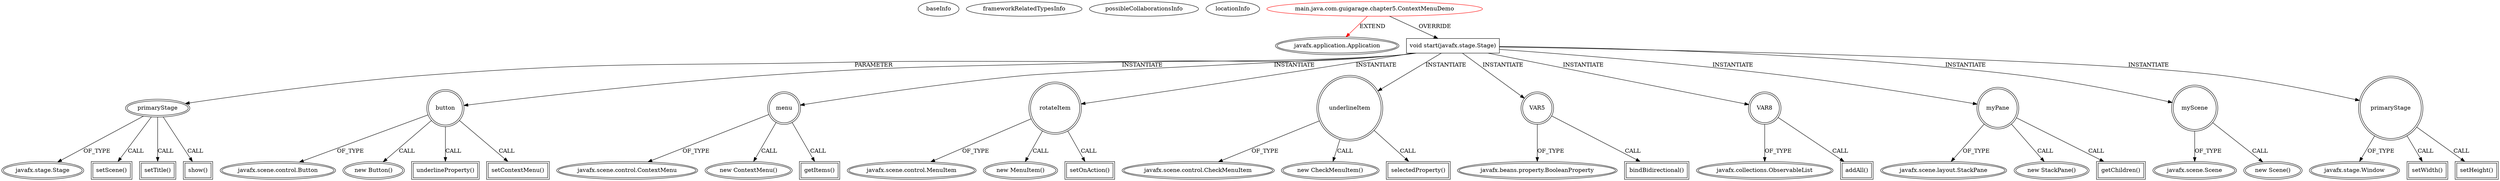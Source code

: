 digraph {
baseInfo[graphId=2869,category="extension_graph",isAnonymous=false,possibleRelation=false]
frameworkRelatedTypesInfo[0="javafx.application.Application"]
possibleCollaborationsInfo[]
locationInfo[projectName="guigarage-mastering-javafx-controls",filePath="/guigarage-mastering-javafx-controls/mastering-javafx-controls-master/src/main/java/com/guigarage/chapter5/ContextMenuDemo.java",contextSignature="ContextMenuDemo",graphId="2869"]
0[label="main.java.com.guigarage.chapter5.ContextMenuDemo",vertexType="ROOT_CLIENT_CLASS_DECLARATION",isFrameworkType=false,color=red]
1[label="javafx.application.Application",vertexType="FRAMEWORK_CLASS_TYPE",isFrameworkType=true,peripheries=2]
2[label="void start(javafx.stage.Stage)",vertexType="OVERRIDING_METHOD_DECLARATION",isFrameworkType=false,shape=box]
3[label="primaryStage",vertexType="PARAMETER_DECLARATION",isFrameworkType=true,peripheries=2]
4[label="javafx.stage.Stage",vertexType="FRAMEWORK_CLASS_TYPE",isFrameworkType=true,peripheries=2]
6[label="button",vertexType="VARIABLE_EXPRESION",isFrameworkType=true,peripheries=2,shape=circle]
7[label="javafx.scene.control.Button",vertexType="FRAMEWORK_CLASS_TYPE",isFrameworkType=true,peripheries=2]
5[label="new Button()",vertexType="CONSTRUCTOR_CALL",isFrameworkType=true,peripheries=2]
9[label="menu",vertexType="VARIABLE_EXPRESION",isFrameworkType=true,peripheries=2,shape=circle]
10[label="javafx.scene.control.ContextMenu",vertexType="FRAMEWORK_CLASS_TYPE",isFrameworkType=true,peripheries=2]
8[label="new ContextMenu()",vertexType="CONSTRUCTOR_CALL",isFrameworkType=true,peripheries=2]
12[label="rotateItem",vertexType="VARIABLE_EXPRESION",isFrameworkType=true,peripheries=2,shape=circle]
13[label="javafx.scene.control.MenuItem",vertexType="FRAMEWORK_CLASS_TYPE",isFrameworkType=true,peripheries=2]
11[label="new MenuItem()",vertexType="CONSTRUCTOR_CALL",isFrameworkType=true,peripheries=2]
15[label="setOnAction()",vertexType="INSIDE_CALL",isFrameworkType=true,peripheries=2,shape=box]
17[label="underlineItem",vertexType="VARIABLE_EXPRESION",isFrameworkType=true,peripheries=2,shape=circle]
18[label="javafx.scene.control.CheckMenuItem",vertexType="FRAMEWORK_CLASS_TYPE",isFrameworkType=true,peripheries=2]
16[label="new CheckMenuItem()",vertexType="CONSTRUCTOR_CALL",isFrameworkType=true,peripheries=2]
19[label="VAR5",vertexType="VARIABLE_EXPRESION",isFrameworkType=true,peripheries=2,shape=circle]
21[label="javafx.beans.property.BooleanProperty",vertexType="FRAMEWORK_CLASS_TYPE",isFrameworkType=true,peripheries=2]
20[label="bindBidirectional()",vertexType="INSIDE_CALL",isFrameworkType=true,peripheries=2,shape=box]
23[label="underlineProperty()",vertexType="INSIDE_CALL",isFrameworkType=true,peripheries=2,shape=box]
25[label="selectedProperty()",vertexType="INSIDE_CALL",isFrameworkType=true,peripheries=2,shape=box]
26[label="VAR8",vertexType="VARIABLE_EXPRESION",isFrameworkType=true,peripheries=2,shape=circle]
28[label="javafx.collections.ObservableList",vertexType="FRAMEWORK_INTERFACE_TYPE",isFrameworkType=true,peripheries=2]
27[label="addAll()",vertexType="INSIDE_CALL",isFrameworkType=true,peripheries=2,shape=box]
30[label="getItems()",vertexType="INSIDE_CALL",isFrameworkType=true,peripheries=2,shape=box]
32[label="setContextMenu()",vertexType="INSIDE_CALL",isFrameworkType=true,peripheries=2,shape=box]
34[label="myPane",vertexType="VARIABLE_EXPRESION",isFrameworkType=true,peripheries=2,shape=circle]
35[label="javafx.scene.layout.StackPane",vertexType="FRAMEWORK_CLASS_TYPE",isFrameworkType=true,peripheries=2]
33[label="new StackPane()",vertexType="CONSTRUCTOR_CALL",isFrameworkType=true,peripheries=2]
37[label="getChildren()",vertexType="INSIDE_CALL",isFrameworkType=true,peripheries=2,shape=box]
39[label="myScene",vertexType="VARIABLE_EXPRESION",isFrameworkType=true,peripheries=2,shape=circle]
40[label="javafx.scene.Scene",vertexType="FRAMEWORK_CLASS_TYPE",isFrameworkType=true,peripheries=2]
38[label="new Scene()",vertexType="CONSTRUCTOR_CALL",isFrameworkType=true,peripheries=2]
42[label="setScene()",vertexType="INSIDE_CALL",isFrameworkType=true,peripheries=2,shape=box]
44[label="setTitle()",vertexType="INSIDE_CALL",isFrameworkType=true,peripheries=2,shape=box]
45[label="primaryStage",vertexType="VARIABLE_EXPRESION",isFrameworkType=true,peripheries=2,shape=circle]
47[label="javafx.stage.Window",vertexType="FRAMEWORK_CLASS_TYPE",isFrameworkType=true,peripheries=2]
46[label="setWidth()",vertexType="INSIDE_CALL",isFrameworkType=true,peripheries=2,shape=box]
49[label="setHeight()",vertexType="INSIDE_CALL",isFrameworkType=true,peripheries=2,shape=box]
51[label="show()",vertexType="INSIDE_CALL",isFrameworkType=true,peripheries=2,shape=box]
0->1[label="EXTEND",color=red]
0->2[label="OVERRIDE"]
3->4[label="OF_TYPE"]
2->3[label="PARAMETER"]
2->6[label="INSTANTIATE"]
6->7[label="OF_TYPE"]
6->5[label="CALL"]
2->9[label="INSTANTIATE"]
9->10[label="OF_TYPE"]
9->8[label="CALL"]
2->12[label="INSTANTIATE"]
12->13[label="OF_TYPE"]
12->11[label="CALL"]
12->15[label="CALL"]
2->17[label="INSTANTIATE"]
17->18[label="OF_TYPE"]
17->16[label="CALL"]
2->19[label="INSTANTIATE"]
19->21[label="OF_TYPE"]
19->20[label="CALL"]
6->23[label="CALL"]
17->25[label="CALL"]
2->26[label="INSTANTIATE"]
26->28[label="OF_TYPE"]
26->27[label="CALL"]
9->30[label="CALL"]
6->32[label="CALL"]
2->34[label="INSTANTIATE"]
34->35[label="OF_TYPE"]
34->33[label="CALL"]
34->37[label="CALL"]
2->39[label="INSTANTIATE"]
39->40[label="OF_TYPE"]
39->38[label="CALL"]
3->42[label="CALL"]
3->44[label="CALL"]
2->45[label="INSTANTIATE"]
45->47[label="OF_TYPE"]
45->46[label="CALL"]
45->49[label="CALL"]
3->51[label="CALL"]
}
